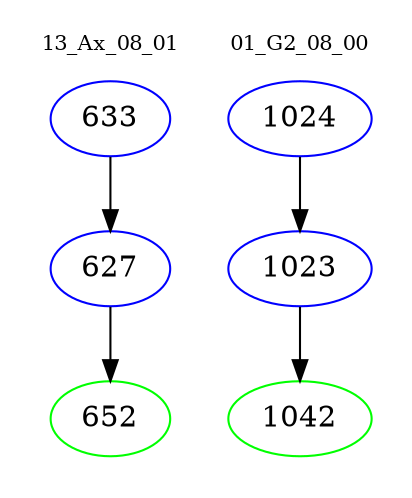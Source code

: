 digraph{
subgraph cluster_0 {
color = white
label = "13_Ax_08_01";
fontsize=10;
T0_633 [label="633", color="blue"]
T0_633 -> T0_627 [color="black"]
T0_627 [label="627", color="blue"]
T0_627 -> T0_652 [color="black"]
T0_652 [label="652", color="green"]
}
subgraph cluster_1 {
color = white
label = "01_G2_08_00";
fontsize=10;
T1_1024 [label="1024", color="blue"]
T1_1024 -> T1_1023 [color="black"]
T1_1023 [label="1023", color="blue"]
T1_1023 -> T1_1042 [color="black"]
T1_1042 [label="1042", color="green"]
}
}

